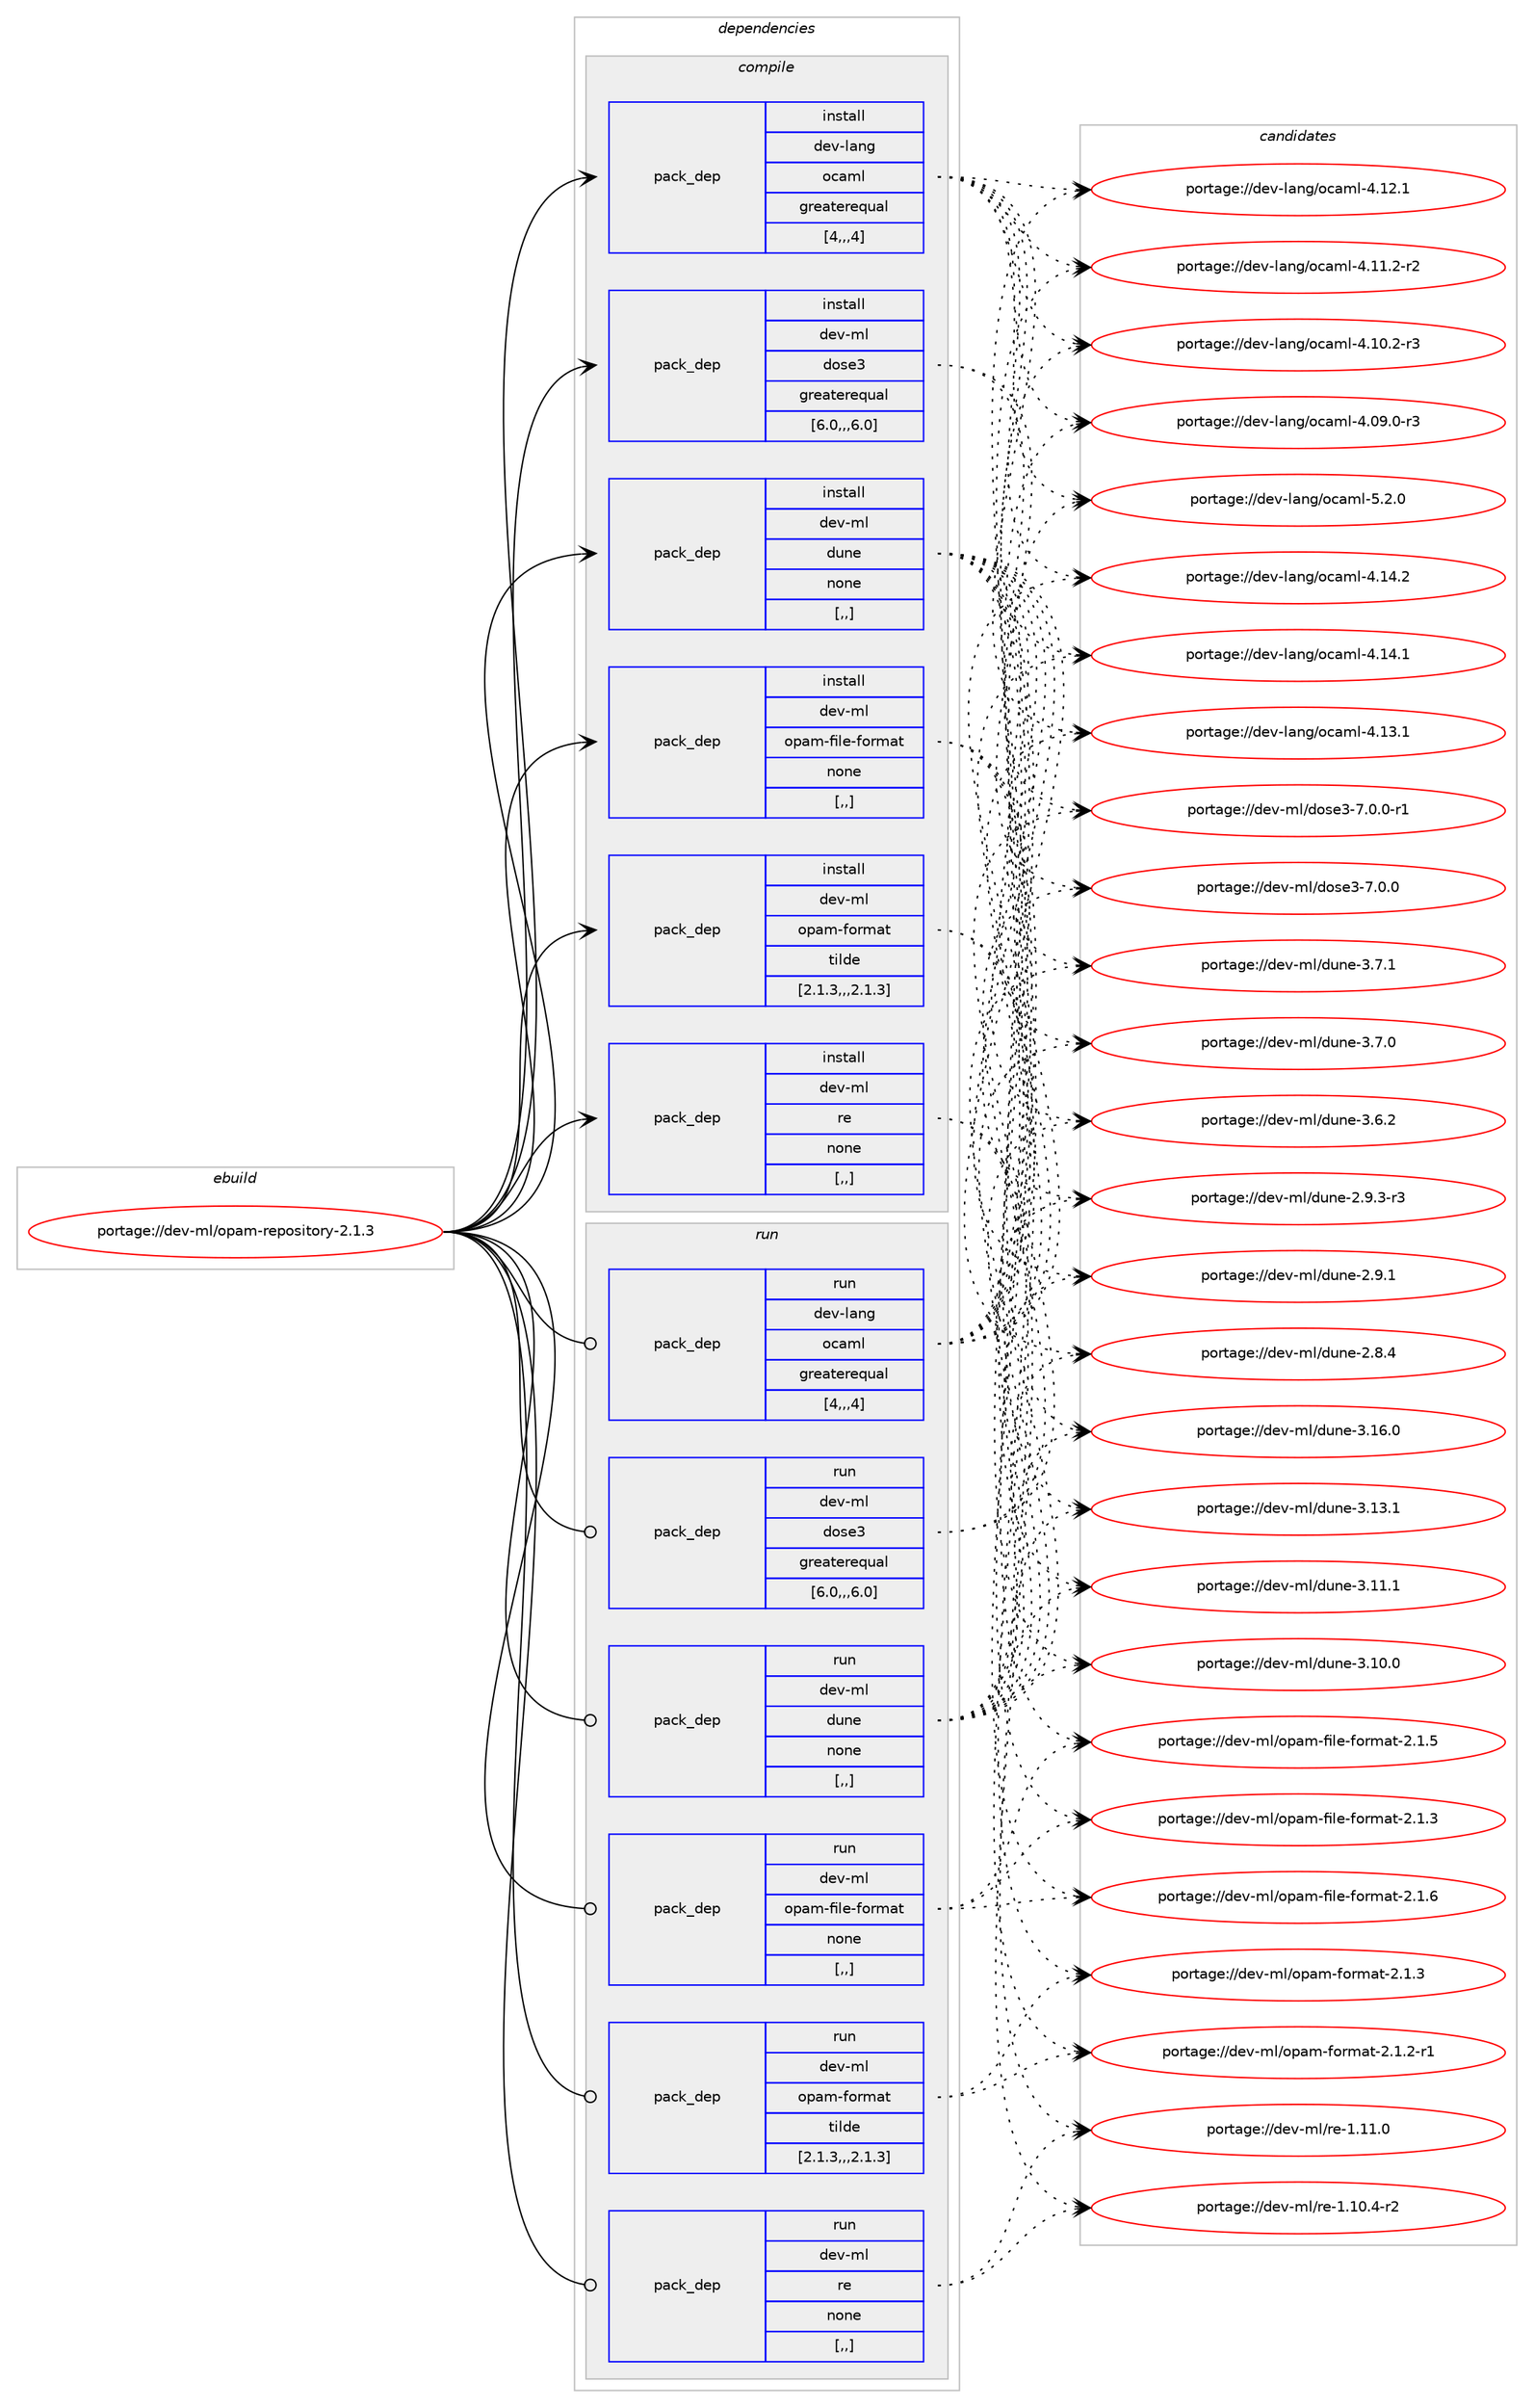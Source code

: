digraph prolog {

# *************
# Graph options
# *************

newrank=true;
concentrate=true;
compound=true;
graph [rankdir=LR,fontname=Helvetica,fontsize=10,ranksep=1.5];#, ranksep=2.5, nodesep=0.2];
edge  [arrowhead=vee];
node  [fontname=Helvetica,fontsize=10];

# **********
# The ebuild
# **********

subgraph cluster_leftcol {
color=gray;
label=<<i>ebuild</i>>;
id [label="portage://dev-ml/opam-repository-2.1.3", color=red, width=4, href="../dev-ml/opam-repository-2.1.3.svg"];
}

# ****************
# The dependencies
# ****************

subgraph cluster_midcol {
color=gray;
label=<<i>dependencies</i>>;
subgraph cluster_compile {
fillcolor="#eeeeee";
style=filled;
label=<<i>compile</i>>;
subgraph pack91023 {
dependency121992 [label=<<TABLE BORDER="0" CELLBORDER="1" CELLSPACING="0" CELLPADDING="4" WIDTH="220"><TR><TD ROWSPAN="6" CELLPADDING="30">pack_dep</TD></TR><TR><TD WIDTH="110">install</TD></TR><TR><TD>dev-lang</TD></TR><TR><TD>ocaml</TD></TR><TR><TD>greaterequal</TD></TR><TR><TD>[4,,,4]</TD></TR></TABLE>>, shape=none, color=blue];
}
id:e -> dependency121992:w [weight=20,style="solid",arrowhead="vee"];
subgraph pack91024 {
dependency121993 [label=<<TABLE BORDER="0" CELLBORDER="1" CELLSPACING="0" CELLPADDING="4" WIDTH="220"><TR><TD ROWSPAN="6" CELLPADDING="30">pack_dep</TD></TR><TR><TD WIDTH="110">install</TD></TR><TR><TD>dev-ml</TD></TR><TR><TD>dose3</TD></TR><TR><TD>greaterequal</TD></TR><TR><TD>[6.0,,,6.0]</TD></TR></TABLE>>, shape=none, color=blue];
}
id:e -> dependency121993:w [weight=20,style="solid",arrowhead="vee"];
subgraph pack91025 {
dependency121994 [label=<<TABLE BORDER="0" CELLBORDER="1" CELLSPACING="0" CELLPADDING="4" WIDTH="220"><TR><TD ROWSPAN="6" CELLPADDING="30">pack_dep</TD></TR><TR><TD WIDTH="110">install</TD></TR><TR><TD>dev-ml</TD></TR><TR><TD>dune</TD></TR><TR><TD>none</TD></TR><TR><TD>[,,]</TD></TR></TABLE>>, shape=none, color=blue];
}
id:e -> dependency121994:w [weight=20,style="solid",arrowhead="vee"];
subgraph pack91026 {
dependency121995 [label=<<TABLE BORDER="0" CELLBORDER="1" CELLSPACING="0" CELLPADDING="4" WIDTH="220"><TR><TD ROWSPAN="6" CELLPADDING="30">pack_dep</TD></TR><TR><TD WIDTH="110">install</TD></TR><TR><TD>dev-ml</TD></TR><TR><TD>opam-file-format</TD></TR><TR><TD>none</TD></TR><TR><TD>[,,]</TD></TR></TABLE>>, shape=none, color=blue];
}
id:e -> dependency121995:w [weight=20,style="solid",arrowhead="vee"];
subgraph pack91027 {
dependency121996 [label=<<TABLE BORDER="0" CELLBORDER="1" CELLSPACING="0" CELLPADDING="4" WIDTH="220"><TR><TD ROWSPAN="6" CELLPADDING="30">pack_dep</TD></TR><TR><TD WIDTH="110">install</TD></TR><TR><TD>dev-ml</TD></TR><TR><TD>opam-format</TD></TR><TR><TD>tilde</TD></TR><TR><TD>[2.1.3,,,2.1.3]</TD></TR></TABLE>>, shape=none, color=blue];
}
id:e -> dependency121996:w [weight=20,style="solid",arrowhead="vee"];
subgraph pack91028 {
dependency121997 [label=<<TABLE BORDER="0" CELLBORDER="1" CELLSPACING="0" CELLPADDING="4" WIDTH="220"><TR><TD ROWSPAN="6" CELLPADDING="30">pack_dep</TD></TR><TR><TD WIDTH="110">install</TD></TR><TR><TD>dev-ml</TD></TR><TR><TD>re</TD></TR><TR><TD>none</TD></TR><TR><TD>[,,]</TD></TR></TABLE>>, shape=none, color=blue];
}
id:e -> dependency121997:w [weight=20,style="solid",arrowhead="vee"];
}
subgraph cluster_compileandrun {
fillcolor="#eeeeee";
style=filled;
label=<<i>compile and run</i>>;
}
subgraph cluster_run {
fillcolor="#eeeeee";
style=filled;
label=<<i>run</i>>;
subgraph pack91029 {
dependency121998 [label=<<TABLE BORDER="0" CELLBORDER="1" CELLSPACING="0" CELLPADDING="4" WIDTH="220"><TR><TD ROWSPAN="6" CELLPADDING="30">pack_dep</TD></TR><TR><TD WIDTH="110">run</TD></TR><TR><TD>dev-lang</TD></TR><TR><TD>ocaml</TD></TR><TR><TD>greaterequal</TD></TR><TR><TD>[4,,,4]</TD></TR></TABLE>>, shape=none, color=blue];
}
id:e -> dependency121998:w [weight=20,style="solid",arrowhead="odot"];
subgraph pack91030 {
dependency121999 [label=<<TABLE BORDER="0" CELLBORDER="1" CELLSPACING="0" CELLPADDING="4" WIDTH="220"><TR><TD ROWSPAN="6" CELLPADDING="30">pack_dep</TD></TR><TR><TD WIDTH="110">run</TD></TR><TR><TD>dev-ml</TD></TR><TR><TD>dose3</TD></TR><TR><TD>greaterequal</TD></TR><TR><TD>[6.0,,,6.0]</TD></TR></TABLE>>, shape=none, color=blue];
}
id:e -> dependency121999:w [weight=20,style="solid",arrowhead="odot"];
subgraph pack91031 {
dependency122000 [label=<<TABLE BORDER="0" CELLBORDER="1" CELLSPACING="0" CELLPADDING="4" WIDTH="220"><TR><TD ROWSPAN="6" CELLPADDING="30">pack_dep</TD></TR><TR><TD WIDTH="110">run</TD></TR><TR><TD>dev-ml</TD></TR><TR><TD>dune</TD></TR><TR><TD>none</TD></TR><TR><TD>[,,]</TD></TR></TABLE>>, shape=none, color=blue];
}
id:e -> dependency122000:w [weight=20,style="solid",arrowhead="odot"];
subgraph pack91032 {
dependency122001 [label=<<TABLE BORDER="0" CELLBORDER="1" CELLSPACING="0" CELLPADDING="4" WIDTH="220"><TR><TD ROWSPAN="6" CELLPADDING="30">pack_dep</TD></TR><TR><TD WIDTH="110">run</TD></TR><TR><TD>dev-ml</TD></TR><TR><TD>opam-file-format</TD></TR><TR><TD>none</TD></TR><TR><TD>[,,]</TD></TR></TABLE>>, shape=none, color=blue];
}
id:e -> dependency122001:w [weight=20,style="solid",arrowhead="odot"];
subgraph pack91033 {
dependency122002 [label=<<TABLE BORDER="0" CELLBORDER="1" CELLSPACING="0" CELLPADDING="4" WIDTH="220"><TR><TD ROWSPAN="6" CELLPADDING="30">pack_dep</TD></TR><TR><TD WIDTH="110">run</TD></TR><TR><TD>dev-ml</TD></TR><TR><TD>opam-format</TD></TR><TR><TD>tilde</TD></TR><TR><TD>[2.1.3,,,2.1.3]</TD></TR></TABLE>>, shape=none, color=blue];
}
id:e -> dependency122002:w [weight=20,style="solid",arrowhead="odot"];
subgraph pack91034 {
dependency122003 [label=<<TABLE BORDER="0" CELLBORDER="1" CELLSPACING="0" CELLPADDING="4" WIDTH="220"><TR><TD ROWSPAN="6" CELLPADDING="30">pack_dep</TD></TR><TR><TD WIDTH="110">run</TD></TR><TR><TD>dev-ml</TD></TR><TR><TD>re</TD></TR><TR><TD>none</TD></TR><TR><TD>[,,]</TD></TR></TABLE>>, shape=none, color=blue];
}
id:e -> dependency122003:w [weight=20,style="solid",arrowhead="odot"];
}
}

# **************
# The candidates
# **************

subgraph cluster_choices {
rank=same;
color=gray;
label=<<i>candidates</i>>;

subgraph choice91023 {
color=black;
nodesep=1;
choice1001011184510897110103471119997109108455346504648 [label="portage://dev-lang/ocaml-5.2.0", color=red, width=4,href="../dev-lang/ocaml-5.2.0.svg"];
choice100101118451089711010347111999710910845524649524650 [label="portage://dev-lang/ocaml-4.14.2", color=red, width=4,href="../dev-lang/ocaml-4.14.2.svg"];
choice100101118451089711010347111999710910845524649524649 [label="portage://dev-lang/ocaml-4.14.1", color=red, width=4,href="../dev-lang/ocaml-4.14.1.svg"];
choice100101118451089711010347111999710910845524649514649 [label="portage://dev-lang/ocaml-4.13.1", color=red, width=4,href="../dev-lang/ocaml-4.13.1.svg"];
choice100101118451089711010347111999710910845524649504649 [label="portage://dev-lang/ocaml-4.12.1", color=red, width=4,href="../dev-lang/ocaml-4.12.1.svg"];
choice1001011184510897110103471119997109108455246494946504511450 [label="portage://dev-lang/ocaml-4.11.2-r2", color=red, width=4,href="../dev-lang/ocaml-4.11.2-r2.svg"];
choice1001011184510897110103471119997109108455246494846504511451 [label="portage://dev-lang/ocaml-4.10.2-r3", color=red, width=4,href="../dev-lang/ocaml-4.10.2-r3.svg"];
choice1001011184510897110103471119997109108455246485746484511451 [label="portage://dev-lang/ocaml-4.09.0-r3", color=red, width=4,href="../dev-lang/ocaml-4.09.0-r3.svg"];
dependency121992:e -> choice1001011184510897110103471119997109108455346504648:w [style=dotted,weight="100"];
dependency121992:e -> choice100101118451089711010347111999710910845524649524650:w [style=dotted,weight="100"];
dependency121992:e -> choice100101118451089711010347111999710910845524649524649:w [style=dotted,weight="100"];
dependency121992:e -> choice100101118451089711010347111999710910845524649514649:w [style=dotted,weight="100"];
dependency121992:e -> choice100101118451089711010347111999710910845524649504649:w [style=dotted,weight="100"];
dependency121992:e -> choice1001011184510897110103471119997109108455246494946504511450:w [style=dotted,weight="100"];
dependency121992:e -> choice1001011184510897110103471119997109108455246494846504511451:w [style=dotted,weight="100"];
dependency121992:e -> choice1001011184510897110103471119997109108455246485746484511451:w [style=dotted,weight="100"];
}
subgraph choice91024 {
color=black;
nodesep=1;
choice1001011184510910847100111115101514555464846484511449 [label="portage://dev-ml/dose3-7.0.0-r1", color=red, width=4,href="../dev-ml/dose3-7.0.0-r1.svg"];
choice100101118451091084710011111510151455546484648 [label="portage://dev-ml/dose3-7.0.0", color=red, width=4,href="../dev-ml/dose3-7.0.0.svg"];
dependency121993:e -> choice1001011184510910847100111115101514555464846484511449:w [style=dotted,weight="100"];
dependency121993:e -> choice100101118451091084710011111510151455546484648:w [style=dotted,weight="100"];
}
subgraph choice91025 {
color=black;
nodesep=1;
choice100101118451091084710011711010145514649544648 [label="portage://dev-ml/dune-3.16.0", color=red, width=4,href="../dev-ml/dune-3.16.0.svg"];
choice100101118451091084710011711010145514649514649 [label="portage://dev-ml/dune-3.13.1", color=red, width=4,href="../dev-ml/dune-3.13.1.svg"];
choice100101118451091084710011711010145514649494649 [label="portage://dev-ml/dune-3.11.1", color=red, width=4,href="../dev-ml/dune-3.11.1.svg"];
choice100101118451091084710011711010145514649484648 [label="portage://dev-ml/dune-3.10.0", color=red, width=4,href="../dev-ml/dune-3.10.0.svg"];
choice1001011184510910847100117110101455146554649 [label="portage://dev-ml/dune-3.7.1", color=red, width=4,href="../dev-ml/dune-3.7.1.svg"];
choice1001011184510910847100117110101455146554648 [label="portage://dev-ml/dune-3.7.0", color=red, width=4,href="../dev-ml/dune-3.7.0.svg"];
choice1001011184510910847100117110101455146544650 [label="portage://dev-ml/dune-3.6.2", color=red, width=4,href="../dev-ml/dune-3.6.2.svg"];
choice10010111845109108471001171101014550465746514511451 [label="portage://dev-ml/dune-2.9.3-r3", color=red, width=4,href="../dev-ml/dune-2.9.3-r3.svg"];
choice1001011184510910847100117110101455046574649 [label="portage://dev-ml/dune-2.9.1", color=red, width=4,href="../dev-ml/dune-2.9.1.svg"];
choice1001011184510910847100117110101455046564652 [label="portage://dev-ml/dune-2.8.4", color=red, width=4,href="../dev-ml/dune-2.8.4.svg"];
dependency121994:e -> choice100101118451091084710011711010145514649544648:w [style=dotted,weight="100"];
dependency121994:e -> choice100101118451091084710011711010145514649514649:w [style=dotted,weight="100"];
dependency121994:e -> choice100101118451091084710011711010145514649494649:w [style=dotted,weight="100"];
dependency121994:e -> choice100101118451091084710011711010145514649484648:w [style=dotted,weight="100"];
dependency121994:e -> choice1001011184510910847100117110101455146554649:w [style=dotted,weight="100"];
dependency121994:e -> choice1001011184510910847100117110101455146554648:w [style=dotted,weight="100"];
dependency121994:e -> choice1001011184510910847100117110101455146544650:w [style=dotted,weight="100"];
dependency121994:e -> choice10010111845109108471001171101014550465746514511451:w [style=dotted,weight="100"];
dependency121994:e -> choice1001011184510910847100117110101455046574649:w [style=dotted,weight="100"];
dependency121994:e -> choice1001011184510910847100117110101455046564652:w [style=dotted,weight="100"];
}
subgraph choice91026 {
color=black;
nodesep=1;
choice100101118451091084711111297109451021051081014510211111410997116455046494654 [label="portage://dev-ml/opam-file-format-2.1.6", color=red, width=4,href="../dev-ml/opam-file-format-2.1.6.svg"];
choice100101118451091084711111297109451021051081014510211111410997116455046494653 [label="portage://dev-ml/opam-file-format-2.1.5", color=red, width=4,href="../dev-ml/opam-file-format-2.1.5.svg"];
choice100101118451091084711111297109451021051081014510211111410997116455046494651 [label="portage://dev-ml/opam-file-format-2.1.3", color=red, width=4,href="../dev-ml/opam-file-format-2.1.3.svg"];
dependency121995:e -> choice100101118451091084711111297109451021051081014510211111410997116455046494654:w [style=dotted,weight="100"];
dependency121995:e -> choice100101118451091084711111297109451021051081014510211111410997116455046494653:w [style=dotted,weight="100"];
dependency121995:e -> choice100101118451091084711111297109451021051081014510211111410997116455046494651:w [style=dotted,weight="100"];
}
subgraph choice91027 {
color=black;
nodesep=1;
choice1001011184510910847111112971094510211111410997116455046494651 [label="portage://dev-ml/opam-format-2.1.3", color=red, width=4,href="../dev-ml/opam-format-2.1.3.svg"];
choice10010111845109108471111129710945102111114109971164550464946504511449 [label="portage://dev-ml/opam-format-2.1.2-r1", color=red, width=4,href="../dev-ml/opam-format-2.1.2-r1.svg"];
dependency121996:e -> choice1001011184510910847111112971094510211111410997116455046494651:w [style=dotted,weight="100"];
dependency121996:e -> choice10010111845109108471111129710945102111114109971164550464946504511449:w [style=dotted,weight="100"];
}
subgraph choice91028 {
color=black;
nodesep=1;
choice100101118451091084711410145494649494648 [label="portage://dev-ml/re-1.11.0", color=red, width=4,href="../dev-ml/re-1.11.0.svg"];
choice1001011184510910847114101454946494846524511450 [label="portage://dev-ml/re-1.10.4-r2", color=red, width=4,href="../dev-ml/re-1.10.4-r2.svg"];
dependency121997:e -> choice100101118451091084711410145494649494648:w [style=dotted,weight="100"];
dependency121997:e -> choice1001011184510910847114101454946494846524511450:w [style=dotted,weight="100"];
}
subgraph choice91029 {
color=black;
nodesep=1;
choice1001011184510897110103471119997109108455346504648 [label="portage://dev-lang/ocaml-5.2.0", color=red, width=4,href="../dev-lang/ocaml-5.2.0.svg"];
choice100101118451089711010347111999710910845524649524650 [label="portage://dev-lang/ocaml-4.14.2", color=red, width=4,href="../dev-lang/ocaml-4.14.2.svg"];
choice100101118451089711010347111999710910845524649524649 [label="portage://dev-lang/ocaml-4.14.1", color=red, width=4,href="../dev-lang/ocaml-4.14.1.svg"];
choice100101118451089711010347111999710910845524649514649 [label="portage://dev-lang/ocaml-4.13.1", color=red, width=4,href="../dev-lang/ocaml-4.13.1.svg"];
choice100101118451089711010347111999710910845524649504649 [label="portage://dev-lang/ocaml-4.12.1", color=red, width=4,href="../dev-lang/ocaml-4.12.1.svg"];
choice1001011184510897110103471119997109108455246494946504511450 [label="portage://dev-lang/ocaml-4.11.2-r2", color=red, width=4,href="../dev-lang/ocaml-4.11.2-r2.svg"];
choice1001011184510897110103471119997109108455246494846504511451 [label="portage://dev-lang/ocaml-4.10.2-r3", color=red, width=4,href="../dev-lang/ocaml-4.10.2-r3.svg"];
choice1001011184510897110103471119997109108455246485746484511451 [label="portage://dev-lang/ocaml-4.09.0-r3", color=red, width=4,href="../dev-lang/ocaml-4.09.0-r3.svg"];
dependency121998:e -> choice1001011184510897110103471119997109108455346504648:w [style=dotted,weight="100"];
dependency121998:e -> choice100101118451089711010347111999710910845524649524650:w [style=dotted,weight="100"];
dependency121998:e -> choice100101118451089711010347111999710910845524649524649:w [style=dotted,weight="100"];
dependency121998:e -> choice100101118451089711010347111999710910845524649514649:w [style=dotted,weight="100"];
dependency121998:e -> choice100101118451089711010347111999710910845524649504649:w [style=dotted,weight="100"];
dependency121998:e -> choice1001011184510897110103471119997109108455246494946504511450:w [style=dotted,weight="100"];
dependency121998:e -> choice1001011184510897110103471119997109108455246494846504511451:w [style=dotted,weight="100"];
dependency121998:e -> choice1001011184510897110103471119997109108455246485746484511451:w [style=dotted,weight="100"];
}
subgraph choice91030 {
color=black;
nodesep=1;
choice1001011184510910847100111115101514555464846484511449 [label="portage://dev-ml/dose3-7.0.0-r1", color=red, width=4,href="../dev-ml/dose3-7.0.0-r1.svg"];
choice100101118451091084710011111510151455546484648 [label="portage://dev-ml/dose3-7.0.0", color=red, width=4,href="../dev-ml/dose3-7.0.0.svg"];
dependency121999:e -> choice1001011184510910847100111115101514555464846484511449:w [style=dotted,weight="100"];
dependency121999:e -> choice100101118451091084710011111510151455546484648:w [style=dotted,weight="100"];
}
subgraph choice91031 {
color=black;
nodesep=1;
choice100101118451091084710011711010145514649544648 [label="portage://dev-ml/dune-3.16.0", color=red, width=4,href="../dev-ml/dune-3.16.0.svg"];
choice100101118451091084710011711010145514649514649 [label="portage://dev-ml/dune-3.13.1", color=red, width=4,href="../dev-ml/dune-3.13.1.svg"];
choice100101118451091084710011711010145514649494649 [label="portage://dev-ml/dune-3.11.1", color=red, width=4,href="../dev-ml/dune-3.11.1.svg"];
choice100101118451091084710011711010145514649484648 [label="portage://dev-ml/dune-3.10.0", color=red, width=4,href="../dev-ml/dune-3.10.0.svg"];
choice1001011184510910847100117110101455146554649 [label="portage://dev-ml/dune-3.7.1", color=red, width=4,href="../dev-ml/dune-3.7.1.svg"];
choice1001011184510910847100117110101455146554648 [label="portage://dev-ml/dune-3.7.0", color=red, width=4,href="../dev-ml/dune-3.7.0.svg"];
choice1001011184510910847100117110101455146544650 [label="portage://dev-ml/dune-3.6.2", color=red, width=4,href="../dev-ml/dune-3.6.2.svg"];
choice10010111845109108471001171101014550465746514511451 [label="portage://dev-ml/dune-2.9.3-r3", color=red, width=4,href="../dev-ml/dune-2.9.3-r3.svg"];
choice1001011184510910847100117110101455046574649 [label="portage://dev-ml/dune-2.9.1", color=red, width=4,href="../dev-ml/dune-2.9.1.svg"];
choice1001011184510910847100117110101455046564652 [label="portage://dev-ml/dune-2.8.4", color=red, width=4,href="../dev-ml/dune-2.8.4.svg"];
dependency122000:e -> choice100101118451091084710011711010145514649544648:w [style=dotted,weight="100"];
dependency122000:e -> choice100101118451091084710011711010145514649514649:w [style=dotted,weight="100"];
dependency122000:e -> choice100101118451091084710011711010145514649494649:w [style=dotted,weight="100"];
dependency122000:e -> choice100101118451091084710011711010145514649484648:w [style=dotted,weight="100"];
dependency122000:e -> choice1001011184510910847100117110101455146554649:w [style=dotted,weight="100"];
dependency122000:e -> choice1001011184510910847100117110101455146554648:w [style=dotted,weight="100"];
dependency122000:e -> choice1001011184510910847100117110101455146544650:w [style=dotted,weight="100"];
dependency122000:e -> choice10010111845109108471001171101014550465746514511451:w [style=dotted,weight="100"];
dependency122000:e -> choice1001011184510910847100117110101455046574649:w [style=dotted,weight="100"];
dependency122000:e -> choice1001011184510910847100117110101455046564652:w [style=dotted,weight="100"];
}
subgraph choice91032 {
color=black;
nodesep=1;
choice100101118451091084711111297109451021051081014510211111410997116455046494654 [label="portage://dev-ml/opam-file-format-2.1.6", color=red, width=4,href="../dev-ml/opam-file-format-2.1.6.svg"];
choice100101118451091084711111297109451021051081014510211111410997116455046494653 [label="portage://dev-ml/opam-file-format-2.1.5", color=red, width=4,href="../dev-ml/opam-file-format-2.1.5.svg"];
choice100101118451091084711111297109451021051081014510211111410997116455046494651 [label="portage://dev-ml/opam-file-format-2.1.3", color=red, width=4,href="../dev-ml/opam-file-format-2.1.3.svg"];
dependency122001:e -> choice100101118451091084711111297109451021051081014510211111410997116455046494654:w [style=dotted,weight="100"];
dependency122001:e -> choice100101118451091084711111297109451021051081014510211111410997116455046494653:w [style=dotted,weight="100"];
dependency122001:e -> choice100101118451091084711111297109451021051081014510211111410997116455046494651:w [style=dotted,weight="100"];
}
subgraph choice91033 {
color=black;
nodesep=1;
choice1001011184510910847111112971094510211111410997116455046494651 [label="portage://dev-ml/opam-format-2.1.3", color=red, width=4,href="../dev-ml/opam-format-2.1.3.svg"];
choice10010111845109108471111129710945102111114109971164550464946504511449 [label="portage://dev-ml/opam-format-2.1.2-r1", color=red, width=4,href="../dev-ml/opam-format-2.1.2-r1.svg"];
dependency122002:e -> choice1001011184510910847111112971094510211111410997116455046494651:w [style=dotted,weight="100"];
dependency122002:e -> choice10010111845109108471111129710945102111114109971164550464946504511449:w [style=dotted,weight="100"];
}
subgraph choice91034 {
color=black;
nodesep=1;
choice100101118451091084711410145494649494648 [label="portage://dev-ml/re-1.11.0", color=red, width=4,href="../dev-ml/re-1.11.0.svg"];
choice1001011184510910847114101454946494846524511450 [label="portage://dev-ml/re-1.10.4-r2", color=red, width=4,href="../dev-ml/re-1.10.4-r2.svg"];
dependency122003:e -> choice100101118451091084711410145494649494648:w [style=dotted,weight="100"];
dependency122003:e -> choice1001011184510910847114101454946494846524511450:w [style=dotted,weight="100"];
}
}

}
